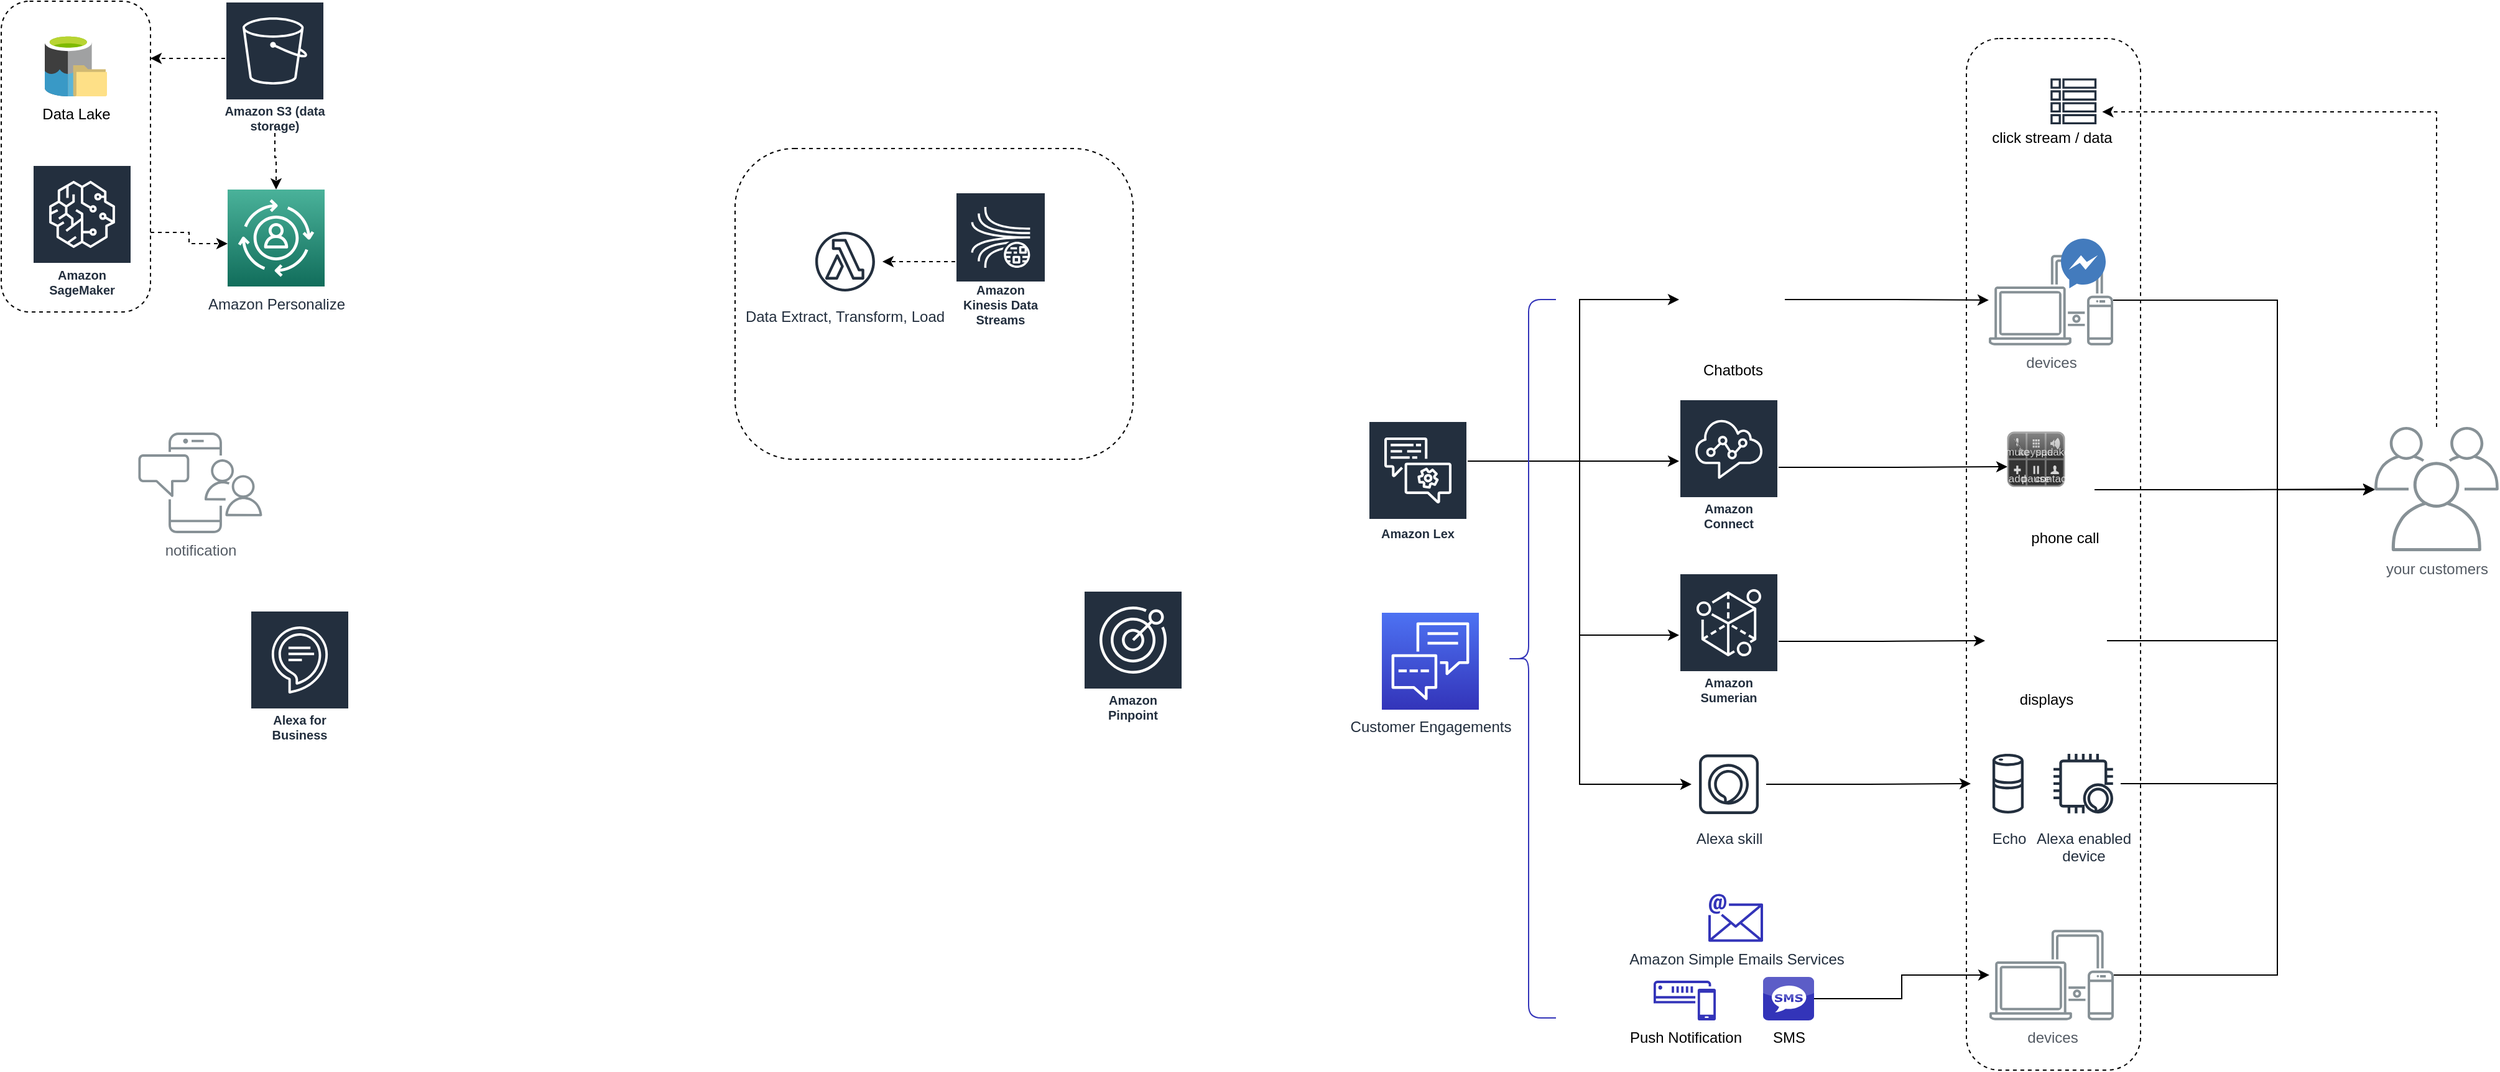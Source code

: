 <mxfile version="10.6.7" type="github"><diagram id="-aMo5f1z0sB-jl-REzhq" name="Page-1"><mxGraphModel dx="3768" dy="1148" grid="1" gridSize="10" guides="1" tooltips="1" connect="1" arrows="1" fold="1" page="1" pageScale="1" pageWidth="850" pageHeight="1100" math="0" shadow="0"><root><mxCell id="0"/><mxCell id="1" parent="0"/><mxCell id="tBMgNqVavnwIs27Ay6d1-81" value="" style="group;spacing=100;" parent="1" vertex="1" connectable="0"><mxGeometry x="1020" y="440" width="140" height="830" as="geometry"/></mxCell><mxCell id="tBMgNqVavnwIs27Ay6d1-69" value="" style="rounded=1;whiteSpace=wrap;html=1;fillColor=none;dashed=1;spacing=9;arcSize=19;" parent="tBMgNqVavnwIs27Ay6d1-81" vertex="1"><mxGeometry width="140" height="830" as="geometry"/></mxCell><mxCell id="tBMgNqVavnwIs27Ay6d1-88" value="" style="group" parent="tBMgNqVavnwIs27Ay6d1-81" vertex="1" connectable="0"><mxGeometry x="3.5" y="27.474" width="130" height="61.199" as="geometry"/></mxCell><mxCell id="tBMgNqVavnwIs27Ay6d1-74" value="" style="shape=image;html=1;verticalAlign=top;verticalLabelPosition=bottom;labelBackgroundColor=#ffffff;imageAspect=0;aspect=fixed;image=https://cdn1.iconfinder.com/data/icons/hawcons/32/700015-icon-27-one-finger-click-128.png;dashed=1;fillColor=none;spacing=7;" parent="tBMgNqVavnwIs27Ay6d1-88" vertex="1"><mxGeometry x="9.5" y="4.371" width="36.965" height="36.965" as="geometry"/></mxCell><mxCell id="tBMgNqVavnwIs27Ay6d1-80" value="&amp;nbsp;" style="outlineConnect=0;fontColor=#232F3E;gradientColor=none;strokeColor=#232F3E;fillColor=#ffffff;dashed=0;verticalLabelPosition=bottom;verticalAlign=top;align=center;html=1;fontSize=12;fontStyle=0;aspect=fixed;shape=mxgraph.aws4.resourceIcon;resIcon=mxgraph.aws4.table;spacing=8;" parent="tBMgNqVavnwIs27Ay6d1-88" vertex="1"><mxGeometry x="59.5" width="46.206" height="46.206" as="geometry"/></mxCell><mxCell id="tBMgNqVavnwIs27Ay6d1-82" value="click stream / data" style="text;html=1;strokeColor=none;fillColor=none;align=center;verticalAlign=middle;whiteSpace=wrap;rounded=0;dashed=1;" parent="tBMgNqVavnwIs27Ay6d1-88" vertex="1"><mxGeometry y="43.714" width="130" height="17.485" as="geometry"/></mxCell><mxCell id="tBMgNqVavnwIs27Ay6d1-117" value="devices" style="outlineConnect=0;gradientColor=none;fontColor=#545B64;strokeColor=none;fillColor=#879196;dashed=0;verticalLabelPosition=bottom;verticalAlign=top;align=center;html=1;fontSize=12;fontStyle=0;aspect=fixed;shape=mxgraph.aws4.illustration_devices;pointerEvents=1" parent="tBMgNqVavnwIs27Ay6d1-81" vertex="1"><mxGeometry x="18.5" y="717" width="100" height="73" as="geometry"/></mxCell><mxCell id="tBMgNqVavnwIs27Ay6d1-1" value="notification" style="outlineConnect=0;gradientColor=none;fontColor=#545B64;strokeColor=none;fillColor=#879196;dashed=0;verticalLabelPosition=bottom;verticalAlign=top;align=center;html=1;fontSize=12;fontStyle=0;aspect=fixed;shape=mxgraph.aws4.illustration_notification;pointerEvents=1" parent="1" vertex="1"><mxGeometry x="-450" y="757" width="100" height="81" as="geometry"/></mxCell><mxCell id="tBMgNqVavnwIs27Ay6d1-49" style="edgeStyle=orthogonalEdgeStyle;rounded=0;orthogonalLoop=1;jettySize=auto;html=1;" parent="1" source="tBMgNqVavnwIs27Ay6d1-2" target="tBMgNqVavnwIs27Ay6d1-19" edge="1"><mxGeometry relative="1" as="geometry"><Array as="points"><mxPoint x="1270" y="650"/><mxPoint x="1270" y="803"/></Array></mxGeometry></mxCell><mxCell id="tBMgNqVavnwIs27Ay6d1-2" value="devices" style="outlineConnect=0;gradientColor=none;fontColor=#545B64;strokeColor=none;fillColor=#879196;dashed=0;verticalLabelPosition=bottom;verticalAlign=top;align=center;html=1;fontSize=12;fontStyle=0;aspect=fixed;shape=mxgraph.aws4.illustration_devices;pointerEvents=1" parent="1" vertex="1"><mxGeometry x="1038" y="614" width="100" height="73" as="geometry"/></mxCell><mxCell id="tBMgNqVavnwIs27Ay6d1-21" style="edgeStyle=orthogonalEdgeStyle;rounded=0;orthogonalLoop=1;jettySize=auto;html=1;" parent="1" source="tBMgNqVavnwIs27Ay6d1-9" target="tBMgNqVavnwIs27Ay6d1-18" edge="1"><mxGeometry relative="1" as="geometry"><Array as="points"><mxPoint x="709" y="780"/><mxPoint x="709" y="650"/></Array></mxGeometry></mxCell><mxCell id="tBMgNqVavnwIs27Ay6d1-22" style="edgeStyle=orthogonalEdgeStyle;rounded=0;orthogonalLoop=1;jettySize=auto;html=1;" parent="1" source="tBMgNqVavnwIs27Ay6d1-9" target="tBMgNqVavnwIs27Ay6d1-15" edge="1"><mxGeometry relative="1" as="geometry"><Array as="points"><mxPoint x="759" y="780"/><mxPoint x="759" y="780"/></Array></mxGeometry></mxCell><mxCell id="tBMgNqVavnwIs27Ay6d1-23" style="edgeStyle=orthogonalEdgeStyle;rounded=0;orthogonalLoop=1;jettySize=auto;html=1;" parent="1" source="tBMgNqVavnwIs27Ay6d1-9" target="tBMgNqVavnwIs27Ay6d1-16" edge="1"><mxGeometry relative="1" as="geometry"><Array as="points"><mxPoint x="709" y="780"/><mxPoint x="709" y="920"/></Array></mxGeometry></mxCell><mxCell id="tBMgNqVavnwIs27Ay6d1-24" style="edgeStyle=orthogonalEdgeStyle;rounded=0;orthogonalLoop=1;jettySize=auto;html=1;" parent="1" source="tBMgNqVavnwIs27Ay6d1-9" target="tBMgNqVavnwIs27Ay6d1-13" edge="1"><mxGeometry relative="1" as="geometry"><Array as="points"><mxPoint x="709" y="780"/><mxPoint x="709" y="1040"/></Array></mxGeometry></mxCell><mxCell id="tBMgNqVavnwIs27Ay6d1-9" value="Amazon Lex" style="outlineConnect=0;fontColor=#232F3E;gradientColor=none;strokeColor=#ffffff;fillColor=#232F3E;dashed=0;verticalLabelPosition=middle;verticalAlign=bottom;align=center;html=1;whiteSpace=wrap;fontSize=10;fontStyle=1;spacing=3;shape=mxgraph.aws4.productIcon;prIcon=mxgraph.aws4.lex;" parent="1" vertex="1"><mxGeometry x="539" y="747.5" width="80" height="100" as="geometry"/></mxCell><mxCell id="tBMgNqVavnwIs27Ay6d1-10" value="Alexa for Business" style="outlineConnect=0;fontColor=#232F3E;gradientColor=none;strokeColor=#ffffff;fillColor=#232F3E;dashed=0;verticalLabelPosition=middle;verticalAlign=bottom;align=center;html=1;whiteSpace=wrap;fontSize=10;fontStyle=1;spacing=3;shape=mxgraph.aws4.productIcon;prIcon=mxgraph.aws4.alexa_for_business;" parent="1" vertex="1"><mxGeometry x="-360" y="900" width="80" height="110" as="geometry"/></mxCell><mxCell id="tBMgNqVavnwIs27Ay6d1-44" style="edgeStyle=orthogonalEdgeStyle;rounded=0;orthogonalLoop=1;jettySize=auto;html=1;" parent="1" source="tBMgNqVavnwIs27Ay6d1-13" target="tBMgNqVavnwIs27Ay6d1-14" edge="1"><mxGeometry relative="1" as="geometry"/></mxCell><mxCell id="tBMgNqVavnwIs27Ay6d1-13" value="Alexa skill" style="outlineConnect=0;fontColor=#232F3E;gradientColor=none;strokeColor=#232F3E;fillColor=#ffffff;dashed=0;verticalLabelPosition=bottom;verticalAlign=top;align=center;html=1;fontSize=12;fontStyle=0;aspect=fixed;shape=mxgraph.aws4.resourceIcon;resIcon=mxgraph.aws4.alexa_skill;" parent="1" vertex="1"><mxGeometry x="799" y="1010" width="60" height="60" as="geometry"/></mxCell><mxCell id="tBMgNqVavnwIs27Ay6d1-29" style="edgeStyle=orthogonalEdgeStyle;rounded=0;orthogonalLoop=1;jettySize=auto;html=1;entryX=-0.011;entryY=0.64;entryDx=0;entryDy=0;entryPerimeter=0;" parent="1" source="tBMgNqVavnwIs27Ay6d1-15" target="tBMgNqVavnwIs27Ay6d1-25" edge="1"><mxGeometry relative="1" as="geometry"/></mxCell><mxCell id="tBMgNqVavnwIs27Ay6d1-15" value="Amazon Connect" style="outlineConnect=0;fontColor=#232F3E;gradientColor=none;strokeColor=#ffffff;fillColor=#232F3E;dashed=0;verticalLabelPosition=middle;verticalAlign=bottom;align=center;html=1;whiteSpace=wrap;fontSize=10;fontStyle=1;spacing=3;shape=mxgraph.aws4.productIcon;prIcon=mxgraph.aws4.connect;" parent="1" vertex="1"><mxGeometry x="789" y="730" width="80" height="110" as="geometry"/></mxCell><mxCell id="tBMgNqVavnwIs27Ay6d1-34" style="edgeStyle=orthogonalEdgeStyle;rounded=0;orthogonalLoop=1;jettySize=auto;html=1;entryX=0;entryY=0.5;entryDx=0;entryDy=0;" parent="1" source="tBMgNqVavnwIs27Ay6d1-16" target="tBMgNqVavnwIs27Ay6d1-37" edge="1"><mxGeometry relative="1" as="geometry"><mxPoint x="1090" y="930" as="targetPoint"/></mxGeometry></mxCell><mxCell id="tBMgNqVavnwIs27Ay6d1-16" value="Amazon Sumerian" style="outlineConnect=0;fontColor=#232F3E;gradientColor=none;strokeColor=#ffffff;fillColor=#232F3E;dashed=0;verticalLabelPosition=middle;verticalAlign=bottom;align=center;html=1;whiteSpace=wrap;fontSize=10;fontStyle=1;spacing=3;shape=mxgraph.aws4.productIcon;prIcon=mxgraph.aws4.sumerian;" parent="1" vertex="1"><mxGeometry x="789" y="870" width="80" height="110" as="geometry"/></mxCell><mxCell id="tBMgNqVavnwIs27Ay6d1-30" style="edgeStyle=orthogonalEdgeStyle;rounded=0;orthogonalLoop=1;jettySize=auto;html=1;" parent="1" source="tBMgNqVavnwIs27Ay6d1-18" target="tBMgNqVavnwIs27Ay6d1-2" edge="1"><mxGeometry relative="1" as="geometry"/></mxCell><mxCell id="tBMgNqVavnwIs27Ay6d1-18" value="Chatbots" style="shape=image;html=1;verticalAlign=top;verticalLabelPosition=bottom;labelBackgroundColor=#ffffff;imageAspect=0;aspect=fixed;image=https://cdn3.iconfinder.com/data/icons/digital-banking-solid-fast-transfer/512/customer_live_chat_service-128.png" parent="1" vertex="1"><mxGeometry x="789" y="607.5" width="85" height="85" as="geometry"/></mxCell><mxCell id="tBMgNqVavnwIs27Ay6d1-90" style="edgeStyle=orthogonalEdgeStyle;rounded=0;orthogonalLoop=1;jettySize=auto;html=1;dashed=1;" parent="1" source="tBMgNqVavnwIs27Ay6d1-19" target="tBMgNqVavnwIs27Ay6d1-80" edge="1"><mxGeometry relative="1" as="geometry"><Array as="points"><mxPoint x="1398" y="499"/></Array></mxGeometry></mxCell><mxCell id="tBMgNqVavnwIs27Ay6d1-19" value="your customers" style="outlineConnect=0;gradientColor=none;fontColor=#545B64;strokeColor=none;fillColor=#879196;dashed=0;verticalLabelPosition=bottom;verticalAlign=top;align=center;html=1;fontSize=12;fontStyle=0;aspect=fixed;shape=mxgraph.aws4.illustration_users;pointerEvents=1" parent="1" vertex="1"><mxGeometry x="1348" y="752.5" width="100" height="100" as="geometry"/></mxCell><mxCell id="tBMgNqVavnwIs27Ay6d1-28" value="" style="group" parent="1" vertex="1" connectable="0"><mxGeometry x="1053.5" y="757" width="69.5" height="70.5" as="geometry"/></mxCell><mxCell id="tBMgNqVavnwIs27Ay6d1-25" value="" style="verticalLabelPosition=bottom;verticalAlign=top;html=1;shadow=0;dashed=0;strokeWidth=1;shape=mxgraph.ios.iCallDialog;" parent="tBMgNqVavnwIs27Ay6d1-28" vertex="1"><mxGeometry width="45" height="43" as="geometry"/></mxCell><mxCell id="tBMgNqVavnwIs27Ay6d1-27" value="phone call" style="shape=image;html=1;verticalAlign=top;verticalLabelPosition=bottom;labelBackgroundColor=#ffffff;imageAspect=0;aspect=fixed;image=https://cdn4.iconfinder.com/data/icons/mayssam/512/phone-128.png" parent="tBMgNqVavnwIs27Ay6d1-28" vertex="1"><mxGeometry x="20.5" y="21.5" width="49" height="49" as="geometry"/></mxCell><mxCell id="tBMgNqVavnwIs27Ay6d1-50" style="edgeStyle=orthogonalEdgeStyle;rounded=0;orthogonalLoop=1;jettySize=auto;html=1;" parent="1" source="tBMgNqVavnwIs27Ay6d1-37" target="tBMgNqVavnwIs27Ay6d1-19" edge="1"><mxGeometry relative="1" as="geometry"><Array as="points"><mxPoint x="1270" y="925"/><mxPoint x="1270" y="803"/></Array></mxGeometry></mxCell><mxCell id="tBMgNqVavnwIs27Ay6d1-37" value="displays" style="shape=image;html=1;verticalAlign=top;verticalLabelPosition=bottom;labelBackgroundColor=#ffffff;imageAspect=0;aspect=fixed;image=https://cdn4.iconfinder.com/data/icons/ionicons/512/icon-ios7-monitor-outline-128.png;spacing=-14;" parent="1" vertex="1"><mxGeometry x="1035" y="875.5" width="98" height="98" as="geometry"/></mxCell><mxCell id="tBMgNqVavnwIs27Ay6d1-45" value="" style="group" parent="1" vertex="1" connectable="0"><mxGeometry x="1023.5" y="1009.5" width="120.5" height="60" as="geometry"/></mxCell><mxCell id="tBMgNqVavnwIs27Ay6d1-14" value="Echo" style="outlineConnect=0;fontColor=#232F3E;gradientColor=none;strokeColor=#232F3E;fillColor=#ffffff;dashed=0;verticalLabelPosition=bottom;verticalAlign=top;align=center;html=1;fontSize=12;fontStyle=0;aspect=fixed;shape=mxgraph.aws4.resourceIcon;resIcon=mxgraph.aws4.echo;" parent="tBMgNqVavnwIs27Ay6d1-45" vertex="1"><mxGeometry width="60" height="60" as="geometry"/></mxCell><mxCell id="tBMgNqVavnwIs27Ay6d1-43" value="Alexa enabled&#xA;device" style="outlineConnect=0;fontColor=#232F3E;gradientColor=none;strokeColor=#232F3E;fillColor=#ffffff;dashed=0;verticalLabelPosition=bottom;verticalAlign=top;align=center;html=1;fontSize=12;fontStyle=0;aspect=fixed;shape=mxgraph.aws4.resourceIcon;resIcon=mxgraph.aws4.alexa_enabled_device;" parent="tBMgNqVavnwIs27Ay6d1-45" vertex="1"><mxGeometry x="60.5" width="60" height="60" as="geometry"/></mxCell><mxCell id="tBMgNqVavnwIs27Ay6d1-51" style="edgeStyle=orthogonalEdgeStyle;rounded=0;orthogonalLoop=1;jettySize=auto;html=1;" parent="1" source="tBMgNqVavnwIs27Ay6d1-43" target="tBMgNqVavnwIs27Ay6d1-19" edge="1"><mxGeometry relative="1" as="geometry"><Array as="points"><mxPoint x="1270" y="1040"/><mxPoint x="1270" y="803"/></Array></mxGeometry></mxCell><mxCell id="tBMgNqVavnwIs27Ay6d1-53" value="" style="dashed=0;outlineConnect=0;html=1;align=center;labelPosition=center;verticalLabelPosition=bottom;verticalAlign=top;shape=mxgraph.weblogos.messenger_2" parent="1" vertex="1"><mxGeometry x="1096" y="601" width="36" height="40" as="geometry"/></mxCell><mxCell id="tBMgNqVavnwIs27Ay6d1-57" value="" style="shape=image;html=1;verticalAlign=top;verticalLabelPosition=bottom;labelBackgroundColor=#ffffff;imageAspect=0;aspect=fixed;image=https://cdn3.iconfinder.com/data/icons/logos-brands-3/24/logo_brand_brands_logos_firefox-128.png" parent="1" vertex="1"><mxGeometry x="1046" y="601" width="38" height="38" as="geometry"/></mxCell><mxCell id="tBMgNqVavnwIs27Ay6d1-58" value="" style="shape=image;html=1;verticalAlign=top;verticalLabelPosition=bottom;labelBackgroundColor=#ffffff;imageAspect=0;aspect=fixed;image=https://cdn4.iconfinder.com/data/icons/miu-flat-social/60/app_store-128.png" parent="1" vertex="1"><mxGeometry x="1098.5" y="660" width="20" height="20" as="geometry"/></mxCell><mxCell id="tBMgNqVavnwIs27Ay6d1-66" style="edgeStyle=orthogonalEdgeStyle;rounded=0;orthogonalLoop=1;jettySize=auto;html=1;" parent="1" source="tBMgNqVavnwIs27Ay6d1-27" target="tBMgNqVavnwIs27Ay6d1-19" edge="1"><mxGeometry relative="1" as="geometry"/></mxCell><mxCell id="tBMgNqVavnwIs27Ay6d1-105" style="edgeStyle=orthogonalEdgeStyle;rounded=0;orthogonalLoop=1;jettySize=auto;html=1;dashed=1;" parent="1" source="tBMgNqVavnwIs27Ay6d1-101" target="tBMgNqVavnwIs27Ay6d1-103" edge="1"><mxGeometry relative="1" as="geometry"/></mxCell><mxCell id="tBMgNqVavnwIs27Ay6d1-139" style="edgeStyle=orthogonalEdgeStyle;rounded=0;orthogonalLoop=1;jettySize=auto;html=1;dashed=1;" parent="1" source="tBMgNqVavnwIs27Ay6d1-101" target="tBMgNqVavnwIs27Ay6d1-128" edge="1"><mxGeometry relative="1" as="geometry"><Array as="points"><mxPoint x="-430" y="456"/><mxPoint x="-430" y="456"/></Array></mxGeometry></mxCell><mxCell id="tBMgNqVavnwIs27Ay6d1-101" value="Amazon S3 (data storage)" style="outlineConnect=0;fontColor=#232F3E;gradientColor=none;strokeColor=#ffffff;fillColor=#232F3E;dashed=0;verticalLabelPosition=middle;verticalAlign=bottom;align=center;html=1;whiteSpace=wrap;fontSize=10;fontStyle=1;spacing=-7;shape=mxgraph.aws4.productIcon;prIcon=mxgraph.aws4.s3;" parent="1" vertex="1"><mxGeometry x="-380" y="410" width="80" height="100" as="geometry"/></mxCell><mxCell id="tBMgNqVavnwIs27Ay6d1-103" value="Amazon Personalize" style="outlineConnect=0;fontColor=#232F3E;gradientColor=#4AB29A;gradientDirection=north;fillColor=#116D5B;strokeColor=#ffffff;dashed=0;verticalLabelPosition=bottom;verticalAlign=top;align=center;html=1;fontSize=12;fontStyle=0;aspect=fixed;shape=mxgraph.aws4.resourceIcon;resIcon=mxgraph.aws4.personalize;" parent="1" vertex="1"><mxGeometry x="-378" y="561.5" width="78" height="78" as="geometry"/></mxCell><mxCell id="tBMgNqVavnwIs27Ay6d1-106" value="Customer Engagements" style="outlineConnect=0;fontColor=#232F3E;gradientColor=#4D72F3;gradientDirection=north;fillColor=#3334B9;strokeColor=#ffffff;dashed=0;verticalLabelPosition=bottom;verticalAlign=top;align=center;html=1;fontSize=12;fontStyle=0;aspect=fixed;shape=mxgraph.aws4.resourceIcon;resIcon=mxgraph.aws4.customer_engagement;" parent="1" vertex="1"><mxGeometry x="550" y="902" width="78" height="78" as="geometry"/></mxCell><mxCell id="tBMgNqVavnwIs27Ay6d1-115" value="" style="group" parent="1" vertex="1" connectable="0"><mxGeometry x="768.5" y="1128" width="129" height="102" as="geometry"/></mxCell><mxCell id="tBMgNqVavnwIs27Ay6d1-108" value="&lt;div&gt;Amazon Simple Emails Services&lt;/div&gt;" style="outlineConnect=0;fontColor=#232F3E;gradientColor=none;fillColor=#3334B9;strokeColor=none;dashed=0;verticalLabelPosition=bottom;verticalAlign=top;align=center;html=1;fontSize=12;fontStyle=0;aspect=fixed;pointerEvents=1;shape=mxgraph.aws4.email;" parent="tBMgNqVavnwIs27Ay6d1-115" vertex="1"><mxGeometry x="44" width="44" height="39" as="geometry"/></mxCell><mxCell id="tBMgNqVavnwIs27Ay6d1-109" value="Push Notification" style="pointerEvents=1;shadow=0;dashed=0;html=1;strokeColor=none;fillColor=#3334B9;labelPosition=center;verticalLabelPosition=bottom;verticalAlign=top;outlineConnect=0;align=center;shape=mxgraph.office.communications.sms_gateway;" parent="tBMgNqVavnwIs27Ay6d1-115" vertex="1"><mxGeometry y="70" width="50" height="32" as="geometry"/></mxCell><mxCell id="tBMgNqVavnwIs27Ay6d1-114" value="SMS" style="dashed=0;outlineConnect=0;html=1;align=center;labelPosition=center;verticalLabelPosition=bottom;verticalAlign=top;shape=mxgraph.webicons.sms;fillColor=#3334B9;gradientColor=none;" parent="tBMgNqVavnwIs27Ay6d1-115" vertex="1"><mxGeometry x="88" y="67" width="41" height="35" as="geometry"/></mxCell><mxCell id="tBMgNqVavnwIs27Ay6d1-118" style="edgeStyle=orthogonalEdgeStyle;rounded=0;orthogonalLoop=1;jettySize=auto;html=1;" parent="1" source="tBMgNqVavnwIs27Ay6d1-114" target="tBMgNqVavnwIs27Ay6d1-117" edge="1"><mxGeometry relative="1" as="geometry"/></mxCell><mxCell id="tBMgNqVavnwIs27Ay6d1-119" value="" style="shape=curlyBracket;whiteSpace=wrap;html=1;rounded=1;fillColor=#3334B9;gradientColor=none;size=0.45;strokeColor=#3334B9;" parent="1" vertex="1"><mxGeometry x="650" y="650" width="40" height="578" as="geometry"/></mxCell><mxCell id="tBMgNqVavnwIs27Ay6d1-120" style="edgeStyle=orthogonalEdgeStyle;rounded=0;orthogonalLoop=1;jettySize=auto;html=1;" parent="1" source="tBMgNqVavnwIs27Ay6d1-117" target="tBMgNqVavnwIs27Ay6d1-19" edge="1"><mxGeometry relative="1" as="geometry"><Array as="points"><mxPoint x="1270" y="1193"/><mxPoint x="1270" y="803"/></Array></mxGeometry></mxCell><mxCell id="tBMgNqVavnwIs27Ay6d1-135" value="" style="group" parent="1" vertex="1" connectable="0"><mxGeometry x="-560" y="410" width="120" height="250" as="geometry"/></mxCell><mxCell id="tBMgNqVavnwIs27Ay6d1-123" value="Data Lake" style="aspect=fixed;html=1;align=center;shadow=0;dashed=0;image;fontSize=12;image=img/lib/mscae/dep/Data_Lake_Store.svg;strokeColor=#3334B9;fillColor=#3334B9;gradientColor=none;" parent="tBMgNqVavnwIs27Ay6d1-135" vertex="1"><mxGeometry x="35" y="26.5" width="50" height="50" as="geometry"/></mxCell><mxCell id="tBMgNqVavnwIs27Ay6d1-125" value="Amazon SageMaker" style="outlineConnect=0;fontColor=#232F3E;gradientColor=none;strokeColor=#ffffff;fillColor=#232F3E;dashed=0;verticalLabelPosition=middle;verticalAlign=bottom;align=center;html=1;whiteSpace=wrap;fontSize=10;fontStyle=1;spacing=3;shape=mxgraph.aws4.productIcon;prIcon=mxgraph.aws4.sagemaker;" parent="tBMgNqVavnwIs27Ay6d1-135" vertex="1"><mxGeometry x="25" y="131.5" width="80" height="110" as="geometry"/></mxCell><mxCell id="tBMgNqVavnwIs27Ay6d1-127" value="" style="group;spacing=100;" parent="tBMgNqVavnwIs27Ay6d1-135" vertex="1" connectable="0"><mxGeometry width="120" height="250" as="geometry"/></mxCell><mxCell id="tBMgNqVavnwIs27Ay6d1-128" value="" style="rounded=1;whiteSpace=wrap;html=1;fillColor=none;dashed=1;spacing=9;arcSize=19;" parent="tBMgNqVavnwIs27Ay6d1-127" vertex="1"><mxGeometry width="120" height="250.0" as="geometry"/></mxCell><mxCell id="tBMgNqVavnwIs27Ay6d1-140" style="edgeStyle=orthogonalEdgeStyle;rounded=0;orthogonalLoop=1;jettySize=auto;html=1;dashed=1;" parent="1" source="tBMgNqVavnwIs27Ay6d1-128" target="tBMgNqVavnwIs27Ay6d1-103" edge="1"><mxGeometry relative="1" as="geometry"><Array as="points"><mxPoint x="-409" y="596"/><mxPoint x="-409" y="605"/></Array></mxGeometry></mxCell><mxCell id="Lm9SN8ycgRvvg3rdxNXf-4" value="" style="group;spacing=100;" vertex="1" connectable="0" parent="1"><mxGeometry x="30" y="528.5" width="320" height="250" as="geometry"/></mxCell><mxCell id="Lm9SN8ycgRvvg3rdxNXf-5" value="" style="rounded=1;whiteSpace=wrap;html=1;fillColor=none;dashed=1;spacing=9;arcSize=19;" vertex="1" parent="Lm9SN8ycgRvvg3rdxNXf-4"><mxGeometry width="320" height="250" as="geometry"/></mxCell><mxCell id="tBMgNqVavnwIs27Ay6d1-91" value="Amazon Kinesis Data Streams" style="outlineConnect=0;fontColor=#232F3E;gradientColor=none;strokeColor=#ffffff;fillColor=#232F3E;dashed=0;verticalLabelPosition=middle;verticalAlign=bottom;align=center;html=1;whiteSpace=wrap;fontSize=10;fontStyle=1;spacing=3;shape=mxgraph.aws4.productIcon;prIcon=mxgraph.aws4.kinesis_data_streams;" parent="Lm9SN8ycgRvvg3rdxNXf-4" vertex="1"><mxGeometry x="177" y="35" width="73" height="112" as="geometry"/></mxCell><mxCell id="tBMgNqVavnwIs27Ay6d1-99" value="Data Extract, Transform, Load" style="outlineConnect=0;fontColor=#232F3E;gradientColor=none;strokeColor=#232F3E;fillColor=#ffffff;dashed=0;verticalLabelPosition=bottom;verticalAlign=top;align=center;html=1;fontSize=12;fontStyle=0;aspect=fixed;shape=mxgraph.aws4.resourceIcon;resIcon=mxgraph.aws4.lambda_function;" parent="Lm9SN8ycgRvvg3rdxNXf-4" vertex="1"><mxGeometry x="58.481" y="61" width="60" height="60" as="geometry"/></mxCell><mxCell id="tBMgNqVavnwIs27Ay6d1-100" style="edgeStyle=orthogonalEdgeStyle;rounded=0;orthogonalLoop=1;jettySize=auto;html=1;dashed=1;" parent="Lm9SN8ycgRvvg3rdxNXf-4" source="tBMgNqVavnwIs27Ay6d1-91" target="tBMgNqVavnwIs27Ay6d1-99" edge="1"><mxGeometry relative="1" as="geometry"/></mxCell><mxCell id="tBMgNqVavnwIs27Ay6d1-7" value="Amazon Pinpoint" style="outlineConnect=0;fontColor=#232F3E;gradientColor=none;strokeColor=#ffffff;fillColor=#232F3E;dashed=0;verticalLabelPosition=middle;verticalAlign=bottom;align=center;html=1;whiteSpace=wrap;fontSize=10;fontStyle=1;spacing=3;shape=mxgraph.aws4.productIcon;prIcon=mxgraph.aws4.pinpoint;" parent="1" vertex="1"><mxGeometry x="310" y="884" width="80" height="110" as="geometry"/></mxCell></root></mxGraphModel></diagram></mxfile>